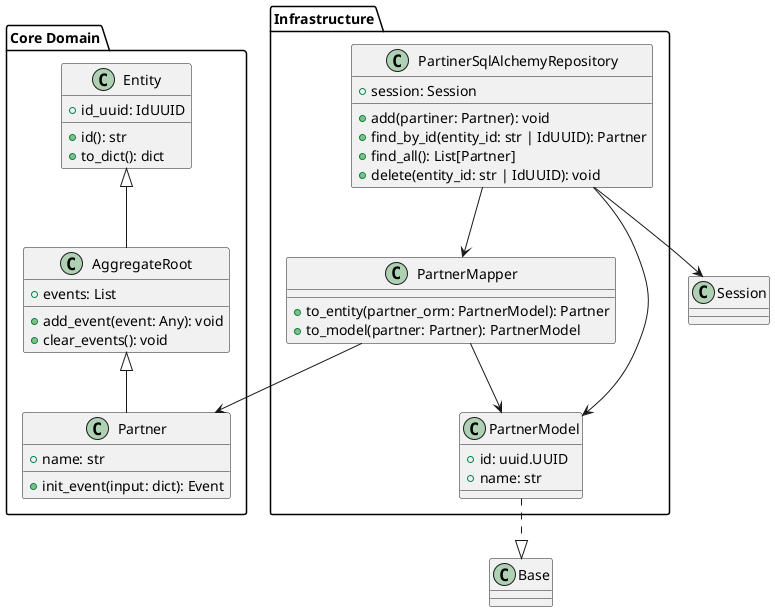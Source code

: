 @startuml

!define ENTITY_ABSTRACT class
!define AGGREGATE_ROOT class

package "Core Domain" {
    ENTITY_ABSTRACT "Entity" {
        + id_uuid: IdUUID
        + id(): str
        + to_dict(): dict
    }
    
    ENTITY_ABSTRACT "AggregateRoot" {
        + events: List
        + add_event(event: Any): void
        + clear_events(): void
    }
    
    AGGREGATE_ROOT "Partner" {
        + name: str
        + init_event(input: dict): Event
    }
}

package "Infrastructure" {
    class "PartnerModel" {
        + id: uuid.UUID
        + name: str
    }
    
    class "PartnerMapper" {
        + to_entity(partner_orm: PartnerModel): Partner
        + to_model(partner: Partner): PartnerModel
    }
    
    class "PartinerSqlAlchemyRepository" {
        + session: Session
        + add(partiner: Partner): void
        + find_by_id(entity_id: str | IdUUID): Partner
        + find_all(): List[Partner]
        + delete(entity_id: str | IdUUID): void
    }
}

Entity <|-- AggregateRoot
AggregateRoot <|-- Partner
PartnerModel ..|> Base
PartnerMapper --> PartnerModel
PartnerMapper --> Partner
PartinerSqlAlchemyRepository --> PartnerMapper
PartinerSqlAlchemyRepository --> PartnerModel
PartinerSqlAlchemyRepository --> Session

@enduml
